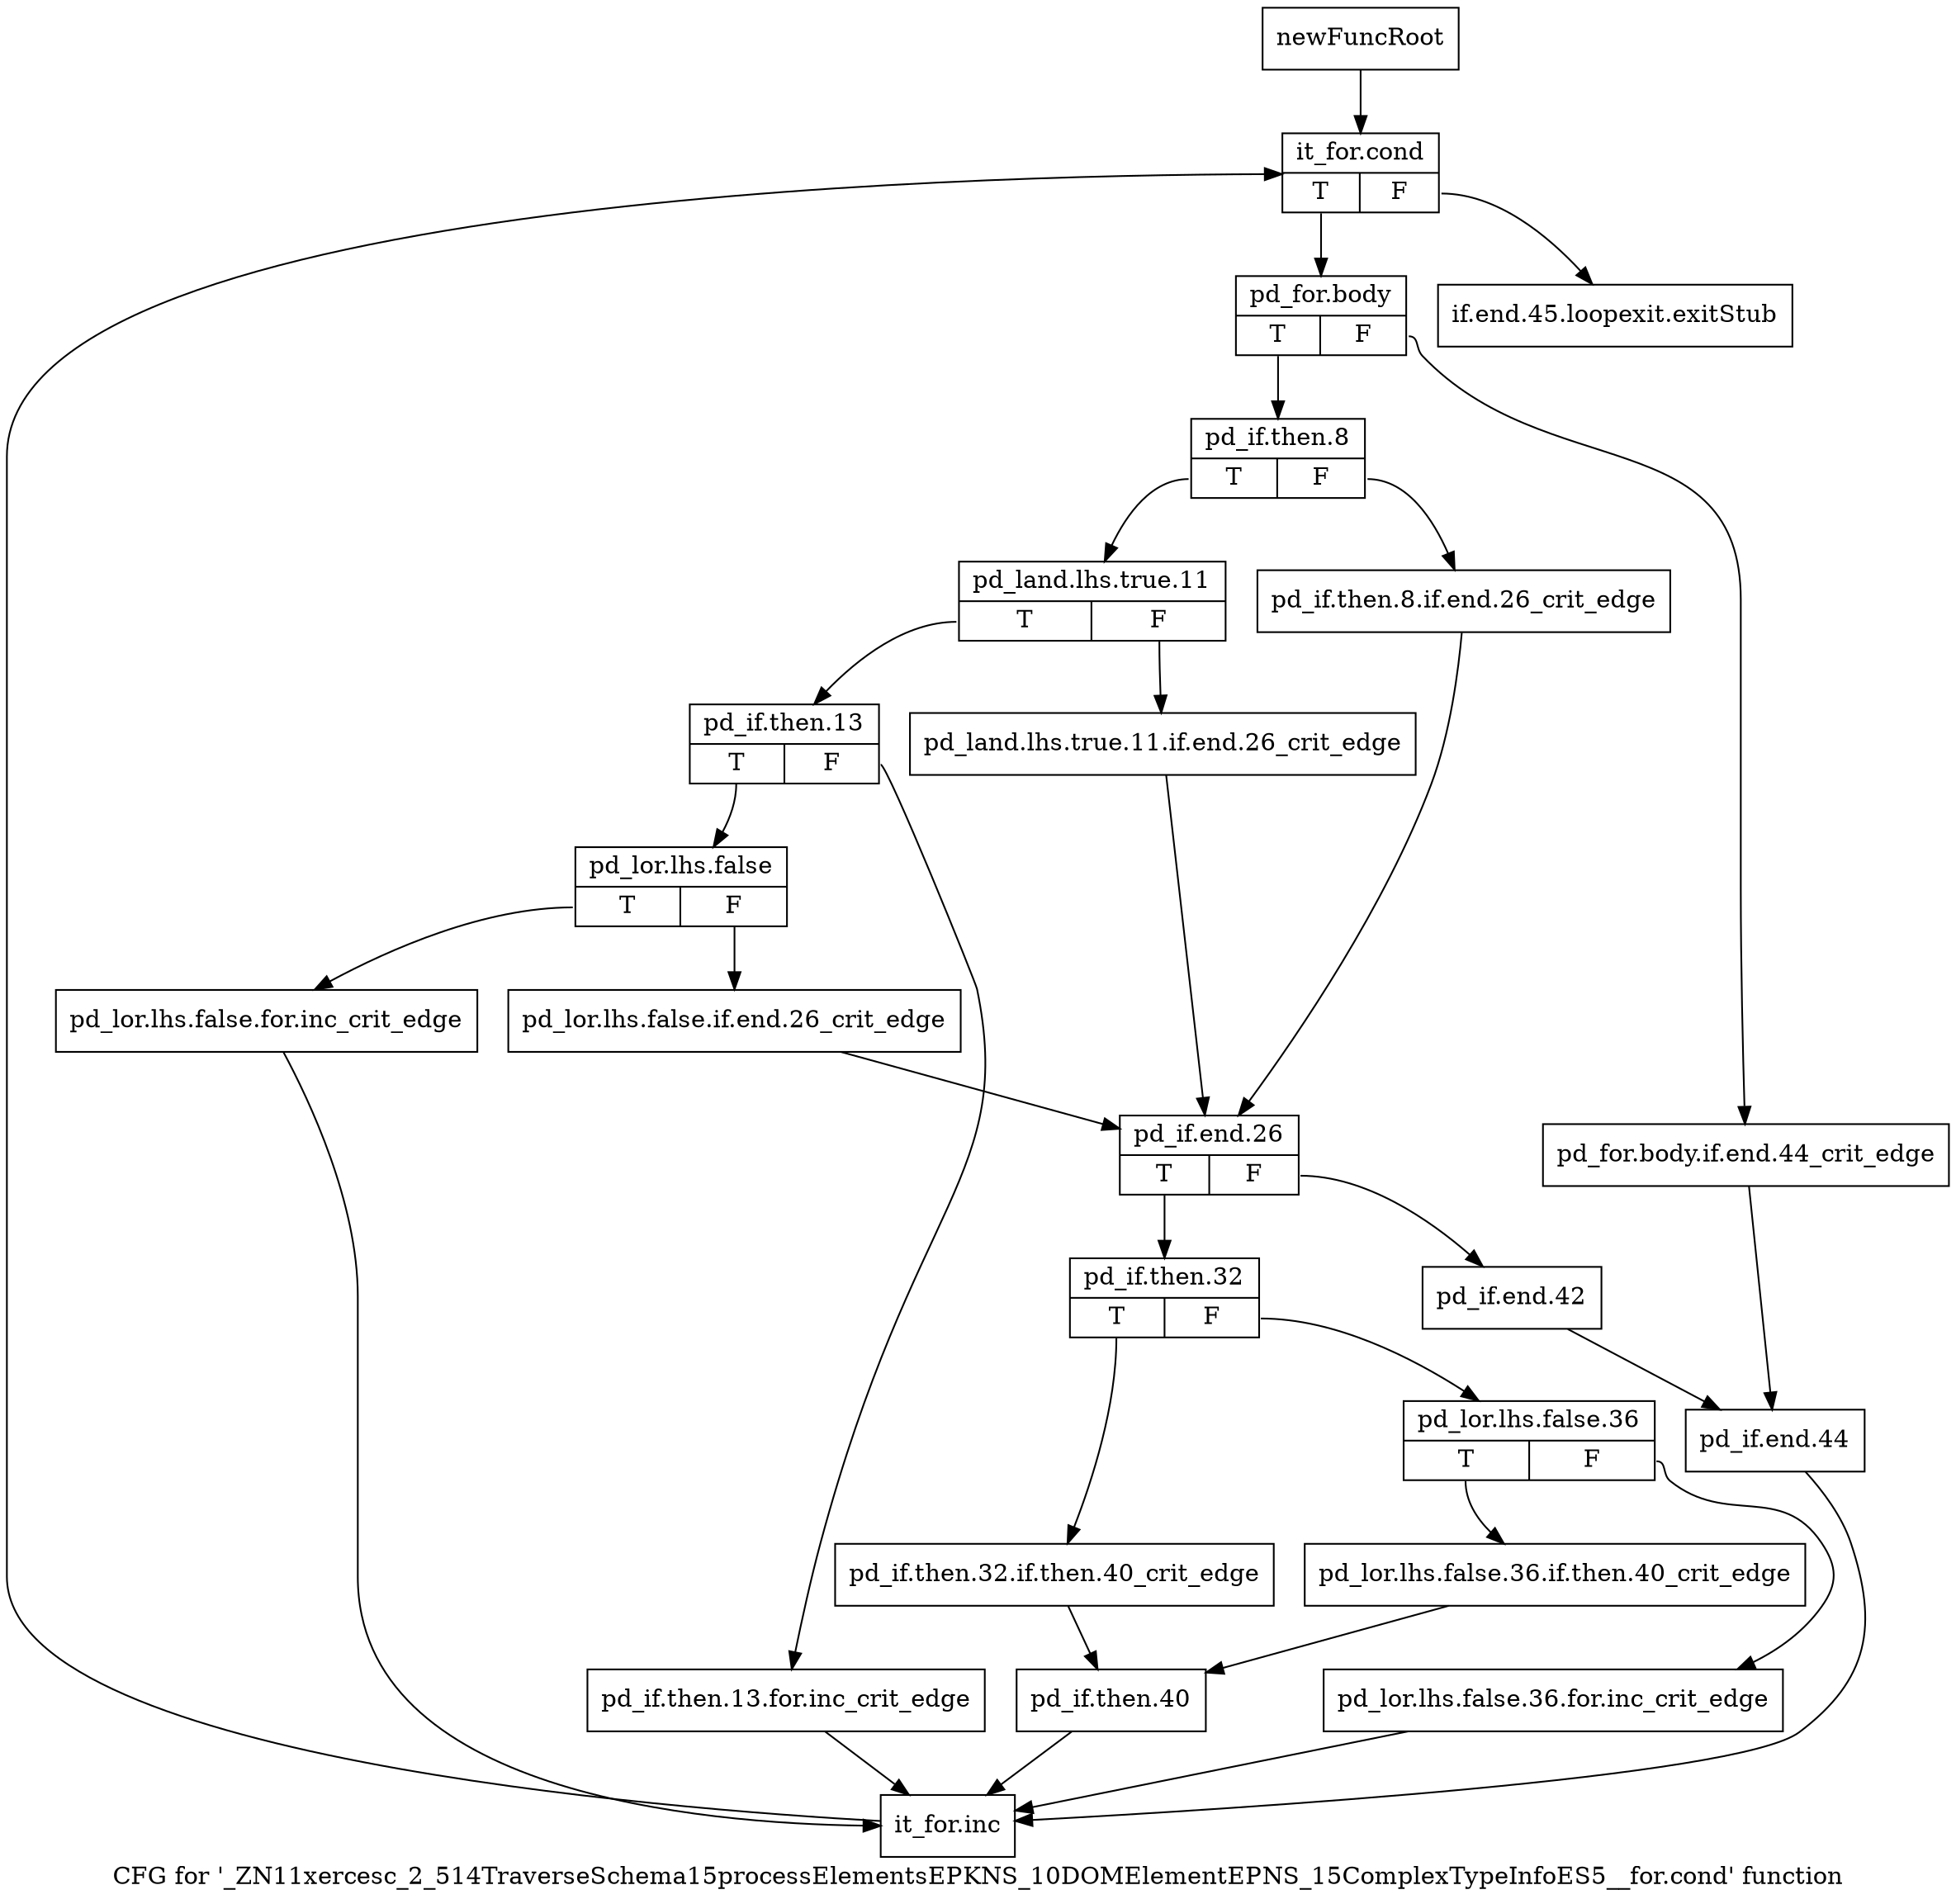 digraph "CFG for '_ZN11xercesc_2_514TraverseSchema15processElementsEPKNS_10DOMElementEPNS_15ComplexTypeInfoES5__for.cond' function" {
	label="CFG for '_ZN11xercesc_2_514TraverseSchema15processElementsEPKNS_10DOMElementEPNS_15ComplexTypeInfoES5__for.cond' function";

	Node0x9a4b1a0 [shape=record,label="{newFuncRoot}"];
	Node0x9a4b1a0 -> Node0x9a4b240;
	Node0x9a4b1f0 [shape=record,label="{if.end.45.loopexit.exitStub}"];
	Node0x9a4b240 [shape=record,label="{it_for.cond|{<s0>T|<s1>F}}"];
	Node0x9a4b240:s0 -> Node0x9a4b290;
	Node0x9a4b240:s1 -> Node0x9a4b1f0;
	Node0x9a4b290 [shape=record,label="{pd_for.body|{<s0>T|<s1>F}}"];
	Node0x9a4b290:s0 -> Node0x9a4b330;
	Node0x9a4b290:s1 -> Node0x9a4b2e0;
	Node0x9a4b2e0 [shape=record,label="{pd_for.body.if.end.44_crit_edge}"];
	Node0x9a4b2e0 -> Node0x9a4b650;
	Node0x9a4b330 [shape=record,label="{pd_if.then.8|{<s0>T|<s1>F}}"];
	Node0x9a4b330:s0 -> Node0x9a4b3d0;
	Node0x9a4b330:s1 -> Node0x9a4b380;
	Node0x9a4b380 [shape=record,label="{pd_if.then.8.if.end.26_crit_edge}"];
	Node0x9a4b380 -> Node0x9a4b5b0;
	Node0x9a4b3d0 [shape=record,label="{pd_land.lhs.true.11|{<s0>T|<s1>F}}"];
	Node0x9a4b3d0:s0 -> Node0x9a4b470;
	Node0x9a4b3d0:s1 -> Node0x9a4b420;
	Node0x9a4b420 [shape=record,label="{pd_land.lhs.true.11.if.end.26_crit_edge}"];
	Node0x9a4b420 -> Node0x9a4b5b0;
	Node0x9a4b470 [shape=record,label="{pd_if.then.13|{<s0>T|<s1>F}}"];
	Node0x9a4b470:s0 -> Node0x9a4b510;
	Node0x9a4b470:s1 -> Node0x9a4b4c0;
	Node0x9a4b4c0 [shape=record,label="{pd_if.then.13.for.inc_crit_edge}"];
	Node0x9a4b4c0 -> Node0x9a4b8d0;
	Node0x9a4b510 [shape=record,label="{pd_lor.lhs.false|{<s0>T|<s1>F}}"];
	Node0x9a4b510:s0 -> Node0x9a4b880;
	Node0x9a4b510:s1 -> Node0x9a4b560;
	Node0x9a4b560 [shape=record,label="{pd_lor.lhs.false.if.end.26_crit_edge}"];
	Node0x9a4b560 -> Node0x9a4b5b0;
	Node0x9a4b5b0 [shape=record,label="{pd_if.end.26|{<s0>T|<s1>F}}"];
	Node0x9a4b5b0:s0 -> Node0x9a4b6a0;
	Node0x9a4b5b0:s1 -> Node0x9a4b600;
	Node0x9a4b600 [shape=record,label="{pd_if.end.42}"];
	Node0x9a4b600 -> Node0x9a4b650;
	Node0x9a4b650 [shape=record,label="{pd_if.end.44}"];
	Node0x9a4b650 -> Node0x9a4b8d0;
	Node0x9a4b6a0 [shape=record,label="{pd_if.then.32|{<s0>T|<s1>F}}"];
	Node0x9a4b6a0:s0 -> Node0x9a4b7e0;
	Node0x9a4b6a0:s1 -> Node0x9a4b6f0;
	Node0x9a4b6f0 [shape=record,label="{pd_lor.lhs.false.36|{<s0>T|<s1>F}}"];
	Node0x9a4b6f0:s0 -> Node0x9a4b790;
	Node0x9a4b6f0:s1 -> Node0x9a4b740;
	Node0x9a4b740 [shape=record,label="{pd_lor.lhs.false.36.for.inc_crit_edge}"];
	Node0x9a4b740 -> Node0x9a4b8d0;
	Node0x9a4b790 [shape=record,label="{pd_lor.lhs.false.36.if.then.40_crit_edge}"];
	Node0x9a4b790 -> Node0x9a4b830;
	Node0x9a4b7e0 [shape=record,label="{pd_if.then.32.if.then.40_crit_edge}"];
	Node0x9a4b7e0 -> Node0x9a4b830;
	Node0x9a4b830 [shape=record,label="{pd_if.then.40}"];
	Node0x9a4b830 -> Node0x9a4b8d0;
	Node0x9a4b880 [shape=record,label="{pd_lor.lhs.false.for.inc_crit_edge}"];
	Node0x9a4b880 -> Node0x9a4b8d0;
	Node0x9a4b8d0 [shape=record,label="{it_for.inc}"];
	Node0x9a4b8d0 -> Node0x9a4b240;
}
